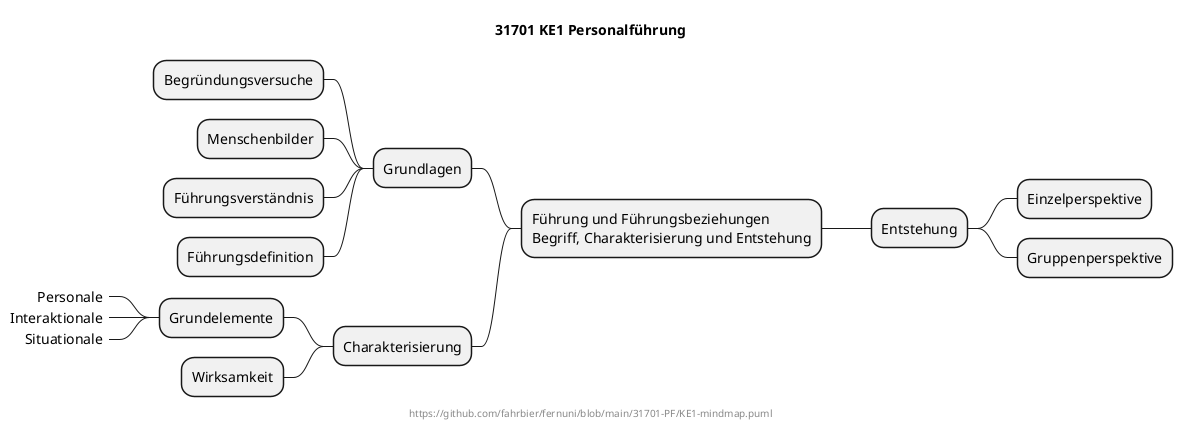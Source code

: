 @startmindmap
title 31701 KE1 Personalführung
center footer https://github.com/fahrbier/fernuni/blob/main/31701-PF/KE1-mindmap.puml

+ Führung und Führungsbeziehungen\nBegriff, Charakterisierung und Entstehung
-- Grundlagen
--- Begründungsversuche
--- Menschenbilder
--- Führungsverständnis
--- Führungsdefinition

-- Charakterisierung
--- Grundelemente
----_ Personale 
----_ Interaktionale 
----_ Situationale 
--- Wirksamkeit

++ Entstehung
+++ Einzelperspektive
+++ Gruppenperspektive

@endmindmap